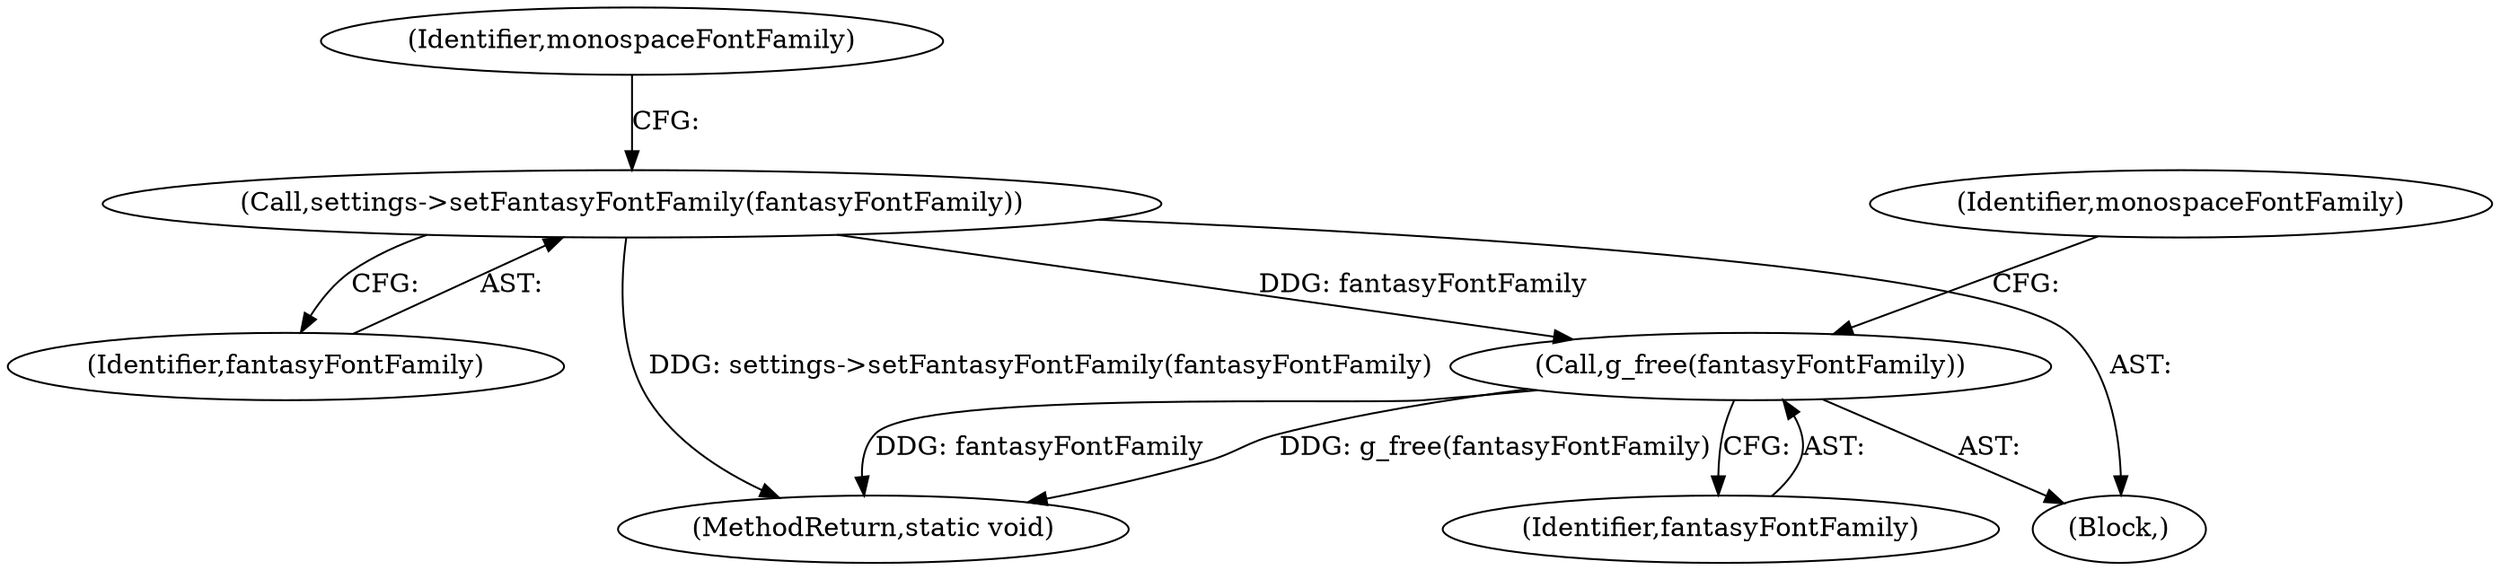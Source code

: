 digraph "0_Chrome_5a2de6455f565783c73e53eae2c8b953e7d48520_0@API" {
"1000371" [label="(Call,g_free(fantasyFontFamily))"];
"1000278" [label="(Call,settings->setFantasyFontFamily(fantasyFontFamily))"];
"1000278" [label="(Call,settings->setFantasyFontFamily(fantasyFontFamily))"];
"1000102" [label="(Block,)"];
"1000281" [label="(Identifier,monospaceFontFamily)"];
"1000385" [label="(MethodReturn,static void)"];
"1000279" [label="(Identifier,fantasyFontFamily)"];
"1000371" [label="(Call,g_free(fantasyFontFamily))"];
"1000372" [label="(Identifier,fantasyFontFamily)"];
"1000374" [label="(Identifier,monospaceFontFamily)"];
"1000371" -> "1000102"  [label="AST: "];
"1000371" -> "1000372"  [label="CFG: "];
"1000372" -> "1000371"  [label="AST: "];
"1000374" -> "1000371"  [label="CFG: "];
"1000371" -> "1000385"  [label="DDG: fantasyFontFamily"];
"1000371" -> "1000385"  [label="DDG: g_free(fantasyFontFamily)"];
"1000278" -> "1000371"  [label="DDG: fantasyFontFamily"];
"1000278" -> "1000102"  [label="AST: "];
"1000278" -> "1000279"  [label="CFG: "];
"1000279" -> "1000278"  [label="AST: "];
"1000281" -> "1000278"  [label="CFG: "];
"1000278" -> "1000385"  [label="DDG: settings->setFantasyFontFamily(fantasyFontFamily)"];
}
